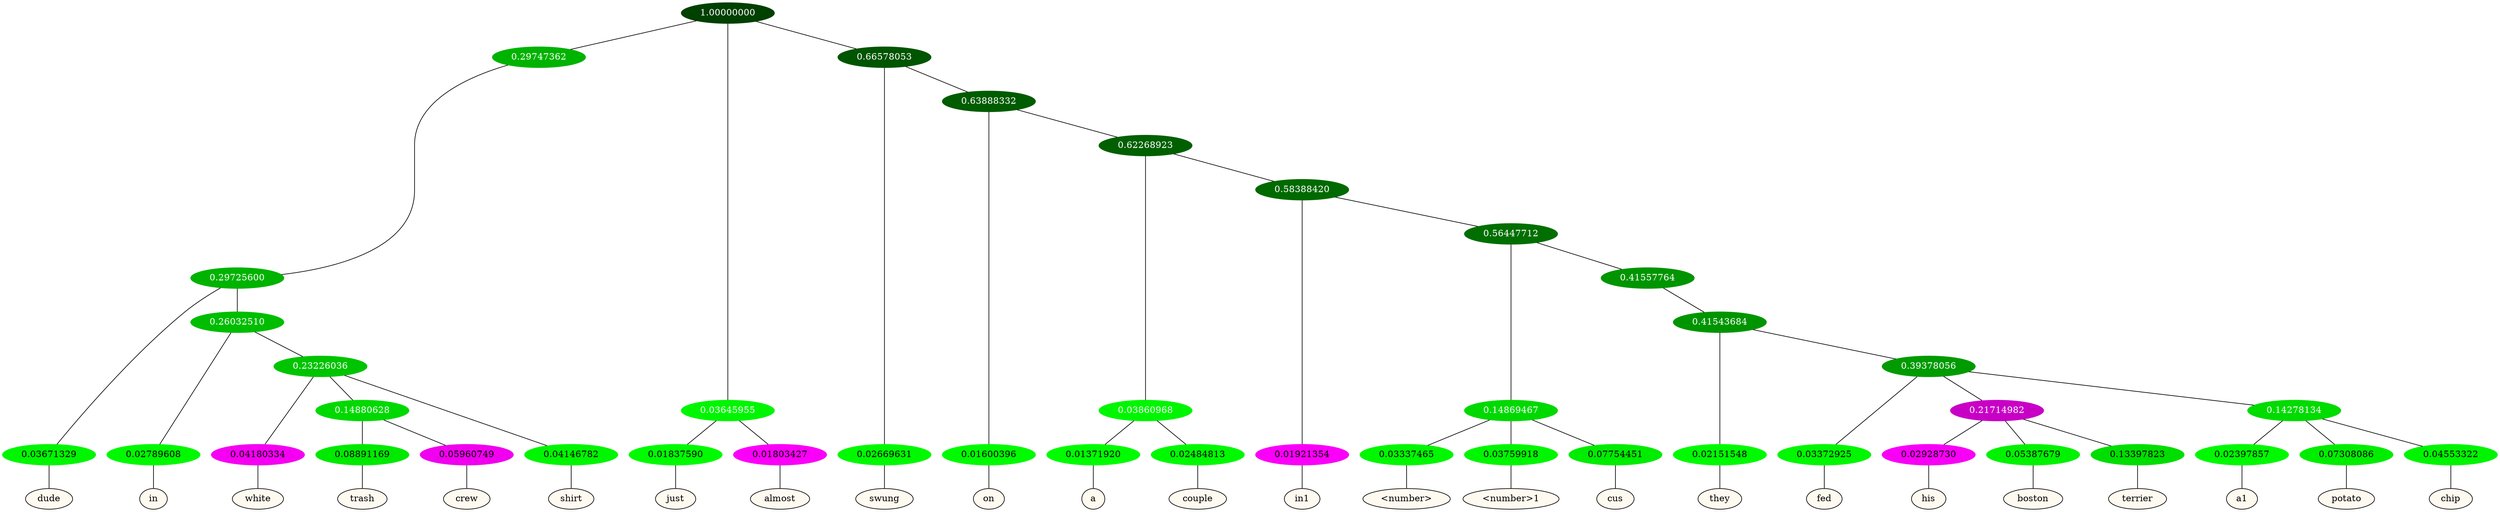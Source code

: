 graph {
	node [format=png height=0.15 nodesep=0.001 ordering=out overlap=prism overlap_scaling=0.01 ranksep=0.001 ratio=0.2 style=filled width=0.15]
	{
		rank=same
		a_w_9 [label=dude color=black fillcolor=floralwhite style="filled,solid"]
		a_w_13 [label=in color=black fillcolor=floralwhite style="filled,solid"]
		a_w_17 [label=white color=black fillcolor=floralwhite style="filled,solid"]
		a_w_24 [label=trash color=black fillcolor=floralwhite style="filled,solid"]
		a_w_25 [label=crew color=black fillcolor=floralwhite style="filled,solid"]
		a_w_19 [label=shirt color=black fillcolor=floralwhite style="filled,solid"]
		a_w_5 [label=just color=black fillcolor=floralwhite style="filled,solid"]
		a_w_6 [label=almost color=black fillcolor=floralwhite style="filled,solid"]
		a_w_7 [label=swung color=black fillcolor=floralwhite style="filled,solid"]
		a_w_11 [label=on color=black fillcolor=floralwhite style="filled,solid"]
		a_w_20 [label=a color=black fillcolor=floralwhite style="filled,solid"]
		a_w_21 [label=couple color=black fillcolor=floralwhite style="filled,solid"]
		a_w_22 [label=in1 color=black fillcolor=floralwhite style="filled,solid"]
		a_w_28 [label="\<number\>" color=black fillcolor=floralwhite style="filled,solid"]
		a_w_29 [label="\<number\>1" color=black fillcolor=floralwhite style="filled,solid"]
		a_w_30 [label=cus color=black fillcolor=floralwhite style="filled,solid"]
		a_w_32 [label=they color=black fillcolor=floralwhite style="filled,solid"]
		a_w_34 [label=fed color=black fillcolor=floralwhite style="filled,solid"]
		a_w_37 [label=his color=black fillcolor=floralwhite style="filled,solid"]
		a_w_38 [label=boston color=black fillcolor=floralwhite style="filled,solid"]
		a_w_39 [label=terrier color=black fillcolor=floralwhite style="filled,solid"]
		a_w_40 [label=a1 color=black fillcolor=floralwhite style="filled,solid"]
		a_w_41 [label=potato color=black fillcolor=floralwhite style="filled,solid"]
		a_w_42 [label=chip color=black fillcolor=floralwhite style="filled,solid"]
	}
	a_n_9 -- a_w_9
	a_n_13 -- a_w_13
	a_n_17 -- a_w_17
	a_n_24 -- a_w_24
	a_n_25 -- a_w_25
	a_n_19 -- a_w_19
	a_n_5 -- a_w_5
	a_n_6 -- a_w_6
	a_n_7 -- a_w_7
	a_n_11 -- a_w_11
	a_n_20 -- a_w_20
	a_n_21 -- a_w_21
	a_n_22 -- a_w_22
	a_n_28 -- a_w_28
	a_n_29 -- a_w_29
	a_n_30 -- a_w_30
	a_n_32 -- a_w_32
	a_n_34 -- a_w_34
	a_n_37 -- a_w_37
	a_n_38 -- a_w_38
	a_n_39 -- a_w_39
	a_n_40 -- a_w_40
	a_n_41 -- a_w_41
	a_n_42 -- a_w_42
	{
		rank=same
		a_n_9 [label=0.03671329 color="0.334 1.000 0.963" fontcolor=black]
		a_n_13 [label=0.02789608 color="0.334 1.000 0.972" fontcolor=black]
		a_n_17 [label=0.04180334 color="0.835 1.000 0.958" fontcolor=black]
		a_n_24 [label=0.08891169 color="0.334 1.000 0.911" fontcolor=black]
		a_n_25 [label=0.05960749 color="0.835 1.000 0.940" fontcolor=black]
		a_n_19 [label=0.04146782 color="0.334 1.000 0.959" fontcolor=black]
		a_n_5 [label=0.01837590 color="0.334 1.000 0.982" fontcolor=black]
		a_n_6 [label=0.01803427 color="0.835 1.000 0.982" fontcolor=black]
		a_n_7 [label=0.02669631 color="0.334 1.000 0.973" fontcolor=black]
		a_n_11 [label=0.01600396 color="0.334 1.000 0.984" fontcolor=black]
		a_n_20 [label=0.01371920 color="0.334 1.000 0.986" fontcolor=black]
		a_n_21 [label=0.02484813 color="0.334 1.000 0.975" fontcolor=black]
		a_n_22 [label=0.01921354 color="0.835 1.000 0.981" fontcolor=black]
		a_n_28 [label=0.03337465 color="0.334 1.000 0.967" fontcolor=black]
		a_n_29 [label=0.03759918 color="0.334 1.000 0.962" fontcolor=black]
		a_n_30 [label=0.07754451 color="0.334 1.000 0.922" fontcolor=black]
		a_n_32 [label=0.02151548 color="0.334 1.000 0.978" fontcolor=black]
		a_n_34 [label=0.03372925 color="0.334 1.000 0.966" fontcolor=black]
		a_n_37 [label=0.02928730 color="0.835 1.000 0.971" fontcolor=black]
		a_n_38 [label=0.05387679 color="0.334 1.000 0.946" fontcolor=black]
		a_n_39 [label=0.13397823 color="0.334 1.000 0.866" fontcolor=black]
		a_n_40 [label=0.02397857 color="0.334 1.000 0.976" fontcolor=black]
		a_n_41 [label=0.07308086 color="0.334 1.000 0.927" fontcolor=black]
		a_n_42 [label=0.04553322 color="0.334 1.000 0.954" fontcolor=black]
	}
	a_n_0 [label=1.00000000 color="0.334 1.000 0.250" fontcolor=grey99]
	a_n_1 [label=0.29747362 color="0.334 1.000 0.703" fontcolor=grey99]
	a_n_0 -- a_n_1
	a_n_2 [label=0.03645955 color="0.334 1.000 0.964" fontcolor=grey99]
	a_n_0 -- a_n_2
	a_n_3 [label=0.66578053 color="0.334 1.000 0.334" fontcolor=grey99]
	a_n_0 -- a_n_3
	a_n_4 [label=0.29725600 color="0.334 1.000 0.703" fontcolor=grey99]
	a_n_1 -- a_n_4
	a_n_2 -- a_n_5
	a_n_2 -- a_n_6
	a_n_3 -- a_n_7
	a_n_8 [label=0.63888332 color="0.334 1.000 0.361" fontcolor=grey99]
	a_n_3 -- a_n_8
	a_n_4 -- a_n_9
	a_n_10 [label=0.26032510 color="0.334 1.000 0.740" fontcolor=grey99]
	a_n_4 -- a_n_10
	a_n_8 -- a_n_11
	a_n_12 [label=0.62268923 color="0.334 1.000 0.377" fontcolor=grey99]
	a_n_8 -- a_n_12
	a_n_10 -- a_n_13
	a_n_14 [label=0.23226036 color="0.334 1.000 0.768" fontcolor=grey99]
	a_n_10 -- a_n_14
	a_n_15 [label=0.03860968 color="0.334 1.000 0.961" fontcolor=grey99]
	a_n_12 -- a_n_15
	a_n_16 [label=0.58388420 color="0.334 1.000 0.416" fontcolor=grey99]
	a_n_12 -- a_n_16
	a_n_14 -- a_n_17
	a_n_18 [label=0.14880628 color="0.334 1.000 0.851" fontcolor=grey99]
	a_n_14 -- a_n_18
	a_n_14 -- a_n_19
	a_n_15 -- a_n_20
	a_n_15 -- a_n_21
	a_n_16 -- a_n_22
	a_n_23 [label=0.56447712 color="0.334 1.000 0.436" fontcolor=grey99]
	a_n_16 -- a_n_23
	a_n_18 -- a_n_24
	a_n_18 -- a_n_25
	a_n_26 [label=0.14869467 color="0.334 1.000 0.851" fontcolor=grey99]
	a_n_23 -- a_n_26
	a_n_27 [label=0.41557764 color="0.334 1.000 0.584" fontcolor=grey99]
	a_n_23 -- a_n_27
	a_n_26 -- a_n_28
	a_n_26 -- a_n_29
	a_n_26 -- a_n_30
	a_n_31 [label=0.41543684 color="0.334 1.000 0.585" fontcolor=grey99]
	a_n_27 -- a_n_31
	a_n_31 -- a_n_32
	a_n_33 [label=0.39378056 color="0.334 1.000 0.606" fontcolor=grey99]
	a_n_31 -- a_n_33
	a_n_33 -- a_n_34
	a_n_35 [label=0.21714982 color="0.835 1.000 0.783" fontcolor=grey99]
	a_n_33 -- a_n_35
	a_n_36 [label=0.14278134 color="0.334 1.000 0.857" fontcolor=grey99]
	a_n_33 -- a_n_36
	a_n_35 -- a_n_37
	a_n_35 -- a_n_38
	a_n_35 -- a_n_39
	a_n_36 -- a_n_40
	a_n_36 -- a_n_41
	a_n_36 -- a_n_42
}
